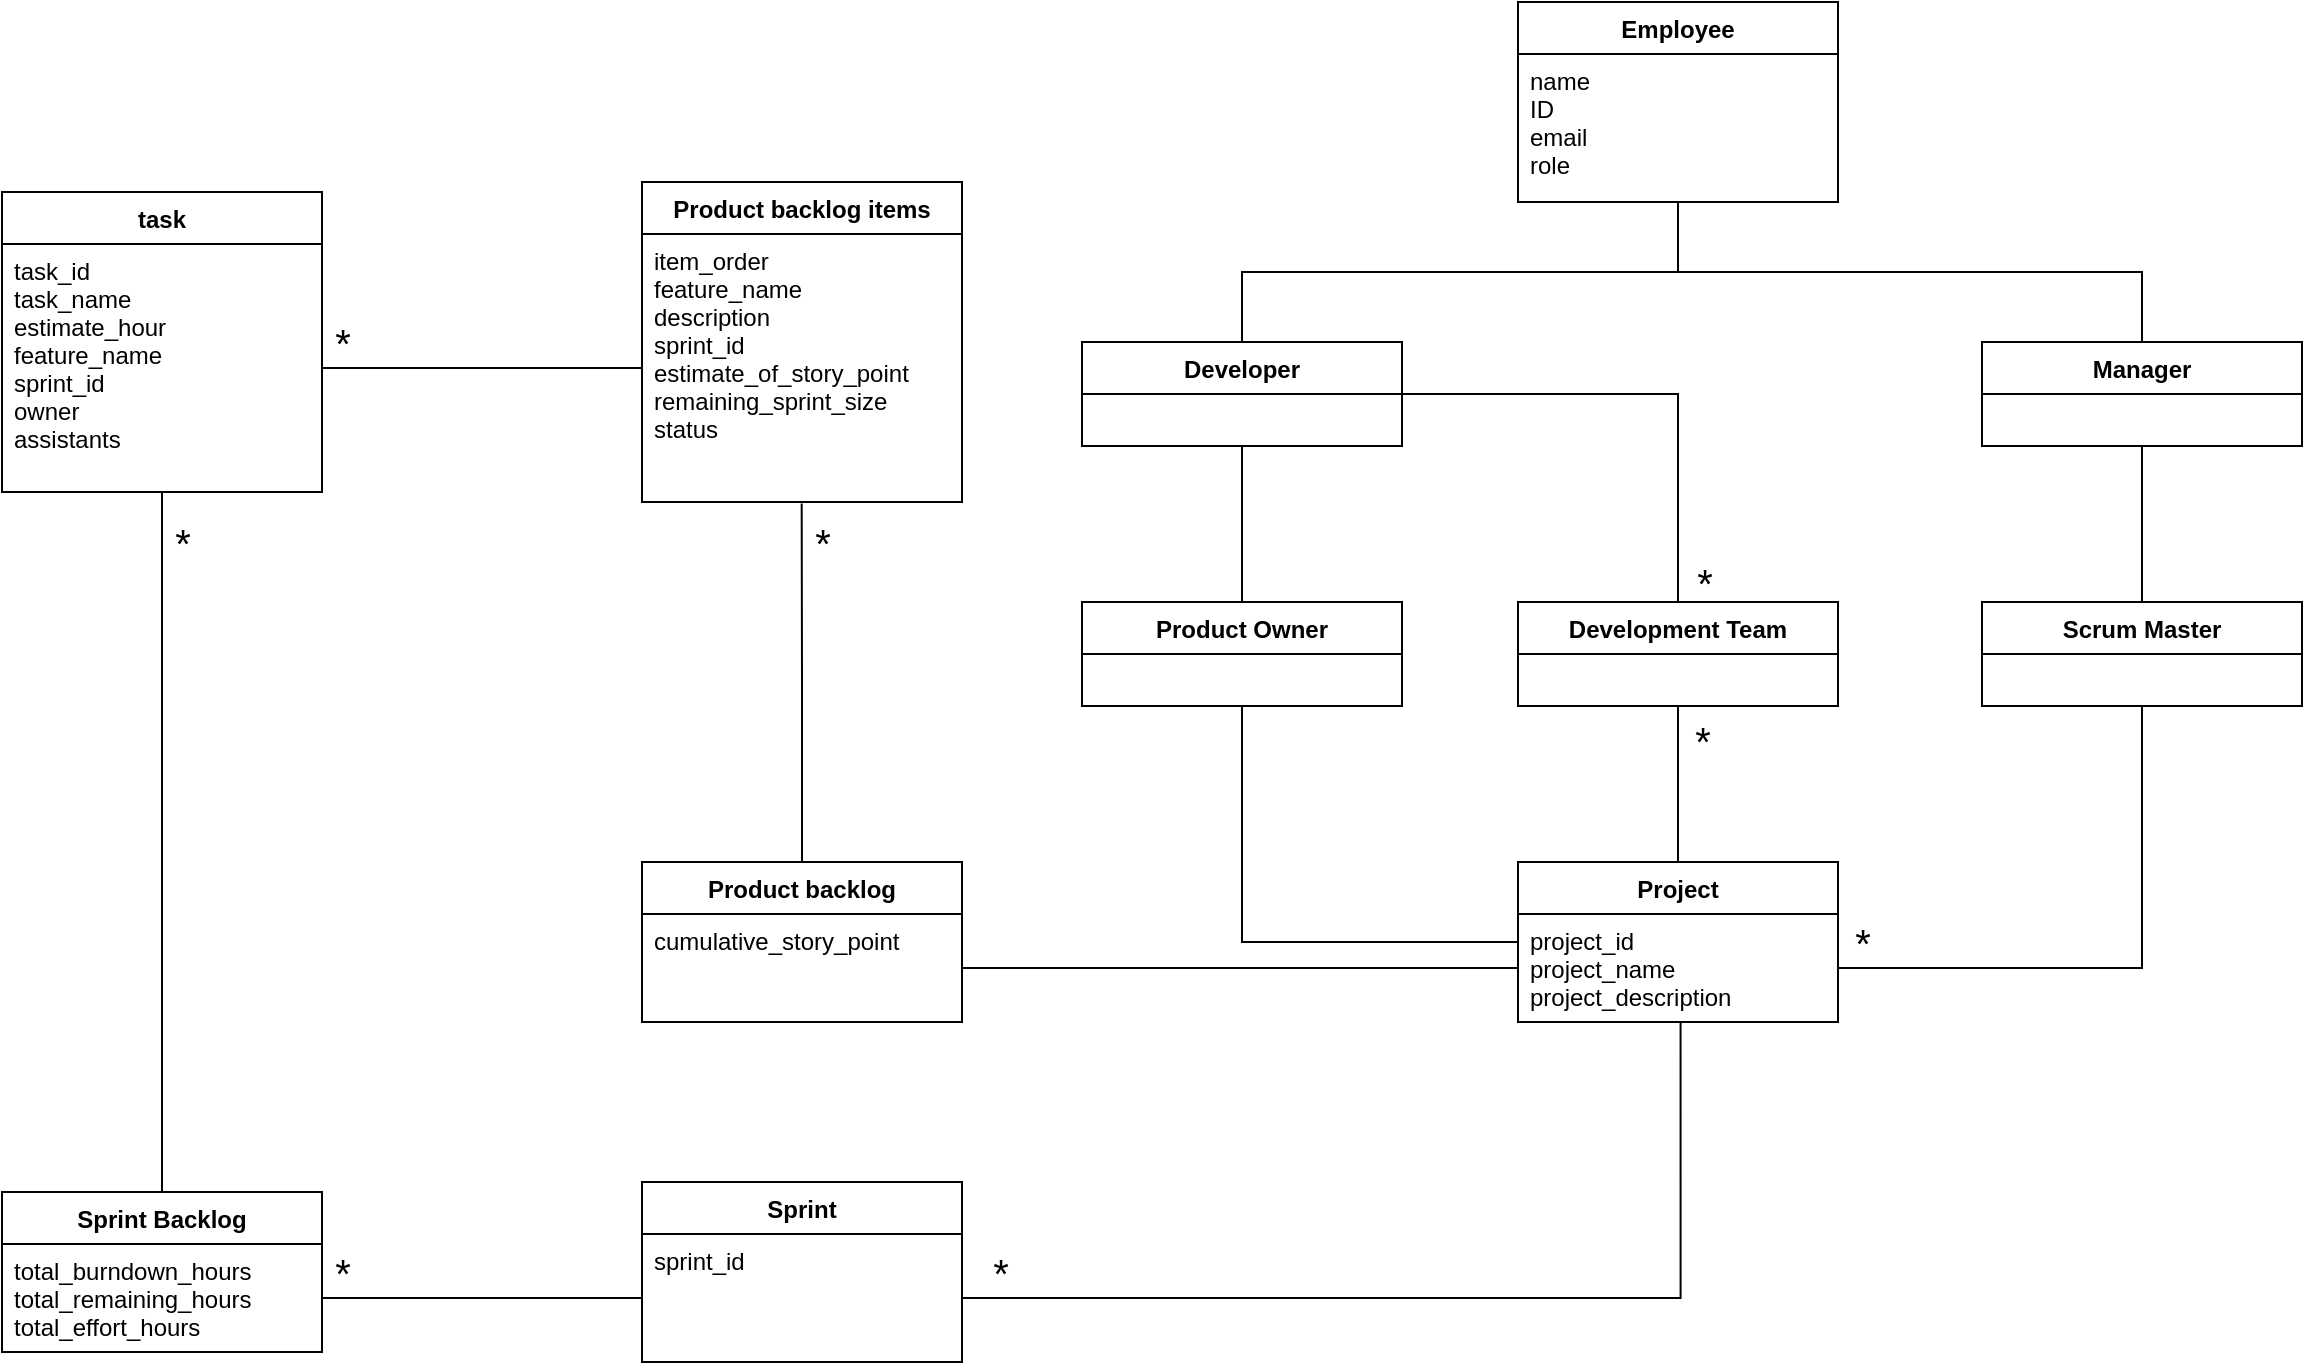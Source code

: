 <mxfile version="12.1.7" type="google" pages="1"><diagram id="-5VCmSkx551tR2VcHrNs" name="Page-1"><mxGraphModel dx="2390" dy="682" grid="1" gridSize="10" guides="1" tooltips="1" connect="1" arrows="1" fold="1" page="1" pageScale="1" pageWidth="1169" pageHeight="827" math="0" shadow="0"><root><mxCell id="0"/><mxCell id="1" parent="0"/><mxCell id="HeGoMnL2GYTJwDwlBOJS-36" style="edgeStyle=orthogonalEdgeStyle;rounded=0;orthogonalLoop=1;jettySize=auto;html=1;exitX=1;exitY=0.5;exitDx=0;exitDy=0;entryX=0.5;entryY=0;entryDx=0;entryDy=0;endArrow=none;endFill=0;fontSize=20;" edge="1" parent="1" source="EMf8oMy4gZguvvijqH0--5" target="EMf8oMy4gZguvvijqH0--14"><mxGeometry relative="1" as="geometry"/></mxCell><mxCell id="HeGoMnL2GYTJwDwlBOJS-60" value="*" style="text;html=1;resizable=0;points=[];align=center;verticalAlign=middle;labelBackgroundColor=none;fontSize=20;" vertex="1" connectable="0" parent="HeGoMnL2GYTJwDwlBOJS-36"><mxGeometry x="0.889" relative="1" as="geometry"><mxPoint x="12.5" y="3" as="offset"/></mxGeometry></mxCell><mxCell id="EMf8oMy4gZguvvijqH0--5" value="Developer" style="swimlane;fontStyle=1;align=center;verticalAlign=top;childLayout=stackLayout;horizontal=1;startSize=26;horizontalStack=0;resizeParent=1;resizeParentMax=0;resizeLast=0;collapsible=1;marginBottom=0;" parent="1" vertex="1"><mxGeometry x="90" y="180" width="160" height="52" as="geometry"/></mxCell><mxCell id="HeGoMnL2GYTJwDwlBOJS-37" style="edgeStyle=orthogonalEdgeStyle;rounded=0;orthogonalLoop=1;jettySize=auto;html=1;exitX=0.5;exitY=1;exitDx=0;exitDy=0;entryX=0.5;entryY=0;entryDx=0;entryDy=0;endArrow=none;endFill=0;fontSize=20;" edge="1" parent="1" source="EMf8oMy4gZguvvijqH0--14" target="EMf8oMy4gZguvvijqH0--23"><mxGeometry relative="1" as="geometry"/></mxCell><mxCell id="EMf8oMy4gZguvvijqH0--14" value="Development Team" style="swimlane;fontStyle=1;align=center;verticalAlign=top;childLayout=stackLayout;horizontal=1;startSize=26;horizontalStack=0;resizeParent=1;resizeParentMax=0;resizeLast=0;collapsible=1;marginBottom=0;" parent="1" vertex="1"><mxGeometry x="308" y="310" width="160" height="52" as="geometry"/></mxCell><mxCell id="HeGoMnL2GYTJwDwlBOJS-40" style="edgeStyle=orthogonalEdgeStyle;rounded=0;orthogonalLoop=1;jettySize=auto;html=1;exitX=0.5;exitY=1;exitDx=0;exitDy=0;entryX=1;entryY=0.5;entryDx=0;entryDy=0;endArrow=none;endFill=0;fontSize=20;" edge="1" parent="1" source="EMf8oMy4gZguvvijqH0--19" target="EMf8oMy4gZguvvijqH0--24"><mxGeometry relative="1" as="geometry"/></mxCell><mxCell id="HeGoMnL2GYTJwDwlBOJS-63" value="*" style="text;html=1;resizable=0;points=[];align=center;verticalAlign=middle;labelBackgroundColor=none;fontSize=20;" vertex="1" connectable="0" parent="HeGoMnL2GYTJwDwlBOJS-40"><mxGeometry x="0.929" y="1" relative="1" as="geometry"><mxPoint x="2" y="-14.5" as="offset"/></mxGeometry></mxCell><mxCell id="EMf8oMy4gZguvvijqH0--19" value="Scrum Master" style="swimlane;fontStyle=1;align=center;verticalAlign=top;childLayout=stackLayout;horizontal=1;startSize=26;horizontalStack=0;resizeParent=1;resizeParentMax=0;resizeLast=0;collapsible=1;marginBottom=0;" parent="1" vertex="1"><mxGeometry x="540" y="310" width="160" height="52" as="geometry"/></mxCell><mxCell id="EMf8oMy4gZguvvijqH0--23" value="Project" style="swimlane;fontStyle=1;align=center;verticalAlign=top;childLayout=stackLayout;horizontal=1;startSize=26;horizontalStack=0;resizeParent=1;resizeParentMax=0;resizeLast=0;collapsible=1;marginBottom=0;" parent="1" vertex="1"><mxGeometry x="308" y="440" width="160" height="80" as="geometry"/></mxCell><mxCell id="EMf8oMy4gZguvvijqH0--24" value="project_id&#10;project_name&#10;project_description" style="text;strokeColor=none;fillColor=none;align=left;verticalAlign=top;spacingLeft=4;spacingRight=4;overflow=hidden;rotatable=0;points=[[0,0.5],[1,0.5]];portConstraint=eastwest;" parent="EMf8oMy4gZguvvijqH0--23" vertex="1"><mxGeometry y="26" width="160" height="54" as="geometry"/></mxCell><mxCell id="HeGoMnL2GYTJwDwlBOJS-41" value="*" style="edgeStyle=orthogonalEdgeStyle;rounded=0;orthogonalLoop=1;jettySize=auto;html=1;exitX=0.5;exitY=0;exitDx=0;exitDy=0;endArrow=none;endFill=0;fontSize=20;entryX=0.499;entryY=1.006;entryDx=0;entryDy=0;entryPerimeter=0;labelBackgroundColor=none;" edge="1" parent="1" source="EMf8oMy4gZguvvijqH0--40" target="HeGoMnL2GYTJwDwlBOJS-18"><mxGeometry x="0.782" y="-10" relative="1" as="geometry"><mxPoint x="-50" y="320" as="targetPoint"/><Array as="points"/><mxPoint as="offset"/></mxGeometry></mxCell><mxCell id="EMf8oMy4gZguvvijqH0--40" value="Product backlog" style="swimlane;fontStyle=1;align=center;verticalAlign=top;childLayout=stackLayout;horizontal=1;startSize=26;horizontalStack=0;resizeParent=1;resizeParentMax=0;resizeLast=0;collapsible=1;marginBottom=0;" parent="1" vertex="1"><mxGeometry x="-130" y="440" width="160" height="80" as="geometry"/></mxCell><mxCell id="EMf8oMy4gZguvvijqH0--41" value="cumulative_story_point" style="text;strokeColor=none;fillColor=none;align=left;verticalAlign=top;spacingLeft=4;spacingRight=4;overflow=hidden;rotatable=0;points=[[0,0.5],[1,0.5]];portConstraint=eastwest;" parent="EMf8oMy4gZguvvijqH0--40" vertex="1"><mxGeometry y="26" width="160" height="54" as="geometry"/></mxCell><mxCell id="EMf8oMy4gZguvvijqH0--67" value="" style="endArrow=none;html=1;edgeStyle=orthogonalEdgeStyle;entryX=0.5;entryY=0;entryDx=0;entryDy=0;" parent="1" source="ApiLHRgTQ8JJOzKpIUBK-6" target="HeGoMnL2GYTJwDwlBOJS-12" edge="1"><mxGeometry relative="1" as="geometry"><mxPoint x="-370.143" y="330.0" as="sourcePoint"/><mxPoint x="-370" y="450" as="targetPoint"/><Array as="points"/></mxGeometry></mxCell><mxCell id="HeGoMnL2GYTJwDwlBOJS-58" value="*" style="text;html=1;resizable=0;points=[];align=center;verticalAlign=middle;labelBackgroundColor=none;fontSize=20;" vertex="1" connectable="0" parent="EMf8oMy4gZguvvijqH0--67"><mxGeometry x="-0.879" y="-2" relative="1" as="geometry"><mxPoint x="12" y="4" as="offset"/></mxGeometry></mxCell><mxCell id="ApiLHRgTQ8JJOzKpIUBK-6" value="task" style="swimlane;fontStyle=1;align=center;verticalAlign=top;childLayout=stackLayout;horizontal=1;startSize=26;horizontalStack=0;resizeParent=1;resizeParentMax=0;resizeLast=0;collapsible=1;marginBottom=0;" parent="1" vertex="1"><mxGeometry x="-450" y="105" width="160" height="150" as="geometry"/></mxCell><mxCell id="ApiLHRgTQ8JJOzKpIUBK-7" value="task_id&#10;task_name&#10;estimate_hour&#10;feature_name&#10;sprint_id&#10;owner&#10;assistants" style="text;strokeColor=none;fillColor=none;align=left;verticalAlign=top;spacingLeft=4;spacingRight=4;overflow=hidden;rotatable=0;points=[[0,0.5],[1,0.5]];portConstraint=eastwest;" parent="ApiLHRgTQ8JJOzKpIUBK-6" vertex="1"><mxGeometry y="26" width="160" height="124" as="geometry"/></mxCell><mxCell id="HeGoMnL2GYTJwDwlBOJS-1" value="Sprint" style="swimlane;fontStyle=1;align=center;verticalAlign=top;childLayout=stackLayout;horizontal=1;startSize=26;horizontalStack=0;resizeParent=1;resizeParentMax=0;resizeLast=0;collapsible=1;marginBottom=0;" vertex="1" parent="1"><mxGeometry x="-130" y="600" width="160" height="90" as="geometry"/></mxCell><mxCell id="HeGoMnL2GYTJwDwlBOJS-2" value="sprint_id" style="text;strokeColor=none;fillColor=none;align=left;verticalAlign=top;spacingLeft=4;spacingRight=4;overflow=hidden;rotatable=0;points=[[0,0.5],[1,0.5]];portConstraint=eastwest;" vertex="1" parent="HeGoMnL2GYTJwDwlBOJS-1"><mxGeometry y="26" width="160" height="64" as="geometry"/></mxCell><mxCell id="HeGoMnL2GYTJwDwlBOJS-12" value="Sprint Backlog" style="swimlane;fontStyle=1;align=center;verticalAlign=top;childLayout=stackLayout;horizontal=1;startSize=26;horizontalStack=0;resizeParent=1;resizeParentMax=0;resizeLast=0;collapsible=1;marginBottom=0;" vertex="1" parent="1"><mxGeometry x="-450" y="605" width="160" height="80" as="geometry"/></mxCell><mxCell id="HeGoMnL2GYTJwDwlBOJS-13" value="total_burndown_hours&#10;total_remaining_hours&#10;total_effort_hours" style="text;strokeColor=none;fillColor=none;align=left;verticalAlign=top;spacingLeft=4;spacingRight=4;overflow=hidden;rotatable=0;points=[[0,0.5],[1,0.5]];portConstraint=eastwest;" vertex="1" parent="HeGoMnL2GYTJwDwlBOJS-12"><mxGeometry y="26" width="160" height="54" as="geometry"/></mxCell><mxCell id="HeGoMnL2GYTJwDwlBOJS-17" value="Product backlog items" style="swimlane;fontStyle=1;align=center;verticalAlign=top;childLayout=stackLayout;horizontal=1;startSize=26;horizontalStack=0;resizeParent=1;resizeParentMax=0;resizeLast=0;collapsible=1;marginBottom=0;" vertex="1" parent="1"><mxGeometry x="-130" y="100" width="160" height="160" as="geometry"/></mxCell><mxCell id="HeGoMnL2GYTJwDwlBOJS-18" value="item_order&#10;feature_name&#10;description&#10;sprint_id&#10;estimate_of_story_point&#10;remaining_sprint_size&#10;status" style="text;strokeColor=none;fillColor=none;align=left;verticalAlign=top;spacingLeft=4;spacingRight=4;overflow=hidden;rotatable=0;points=[[0,0.5],[1,0.5]];portConstraint=eastwest;" vertex="1" parent="HeGoMnL2GYTJwDwlBOJS-17"><mxGeometry y="26" width="160" height="134" as="geometry"/></mxCell><mxCell id="HeGoMnL2GYTJwDwlBOJS-51" style="edgeStyle=orthogonalEdgeStyle;rounded=0;orthogonalLoop=1;jettySize=auto;html=1;exitX=0.5;exitY=1;exitDx=0;exitDy=0;entryX=0.5;entryY=0;entryDx=0;entryDy=0;endArrow=none;endFill=0;fontSize=20;" edge="1" parent="1" source="HeGoMnL2GYTJwDwlBOJS-28" target="EMf8oMy4gZguvvijqH0--5"><mxGeometry relative="1" as="geometry"/></mxCell><mxCell id="HeGoMnL2GYTJwDwlBOJS-28" value="Employee" style="swimlane;fontStyle=1;align=center;verticalAlign=top;childLayout=stackLayout;horizontal=1;startSize=26;horizontalStack=0;resizeParent=1;resizeParentMax=0;resizeLast=0;collapsible=1;marginBottom=0;" vertex="1" parent="1"><mxGeometry x="308" y="10" width="160" height="100" as="geometry"/></mxCell><mxCell id="HeGoMnL2GYTJwDwlBOJS-29" value="name&#10;ID&#10;email&#10;role" style="text;strokeColor=none;fillColor=none;align=left;verticalAlign=top;spacingLeft=4;spacingRight=4;overflow=hidden;rotatable=0;points=[[0,0.5],[1,0.5]];portConstraint=eastwest;" vertex="1" parent="HeGoMnL2GYTJwDwlBOJS-28"><mxGeometry y="26" width="160" height="74" as="geometry"/></mxCell><mxCell id="HeGoMnL2GYTJwDwlBOJS-39" style="edgeStyle=orthogonalEdgeStyle;rounded=0;orthogonalLoop=1;jettySize=auto;html=1;exitX=0.5;exitY=1;exitDx=0;exitDy=0;entryX=0.5;entryY=0;entryDx=0;entryDy=0;endArrow=none;endFill=0;fontSize=20;" edge="1" parent="1" source="HeGoMnL2GYTJwDwlBOJS-33" target="EMf8oMy4gZguvvijqH0--19"><mxGeometry relative="1" as="geometry"/></mxCell><mxCell id="HeGoMnL2GYTJwDwlBOJS-52" style="edgeStyle=orthogonalEdgeStyle;rounded=0;orthogonalLoop=1;jettySize=auto;html=1;exitX=0.5;exitY=0;exitDx=0;exitDy=0;entryX=0.5;entryY=1;entryDx=0;entryDy=0;endArrow=none;endFill=0;fontSize=20;" edge="1" parent="1" source="HeGoMnL2GYTJwDwlBOJS-33" target="HeGoMnL2GYTJwDwlBOJS-28"><mxGeometry relative="1" as="geometry"/></mxCell><mxCell id="HeGoMnL2GYTJwDwlBOJS-33" value="Manager" style="swimlane;fontStyle=1;align=center;verticalAlign=top;childLayout=stackLayout;horizontal=1;startSize=26;horizontalStack=0;resizeParent=1;resizeParentMax=0;resizeLast=0;collapsible=1;marginBottom=0;" vertex="1" parent="1"><mxGeometry x="540" y="180" width="160" height="52" as="geometry"/></mxCell><mxCell id="HeGoMnL2GYTJwDwlBOJS-35" style="edgeStyle=orthogonalEdgeStyle;rounded=0;orthogonalLoop=1;jettySize=auto;html=1;exitX=0.5;exitY=0;exitDx=0;exitDy=0;entryX=0.5;entryY=1;entryDx=0;entryDy=0;endArrow=none;endFill=0;fontSize=20;" edge="1" parent="1" source="HeGoMnL2GYTJwDwlBOJS-34" target="EMf8oMy4gZguvvijqH0--5"><mxGeometry relative="1" as="geometry"/></mxCell><mxCell id="HeGoMnL2GYTJwDwlBOJS-38" style="edgeStyle=orthogonalEdgeStyle;rounded=0;orthogonalLoop=1;jettySize=auto;html=1;exitX=0.5;exitY=1;exitDx=0;exitDy=0;endArrow=none;endFill=0;fontSize=20;" edge="1" parent="1" source="HeGoMnL2GYTJwDwlBOJS-34"><mxGeometry relative="1" as="geometry"><mxPoint x="308" y="480" as="targetPoint"/><Array as="points"><mxPoint x="170" y="480"/><mxPoint x="308" y="480"/></Array></mxGeometry></mxCell><mxCell id="HeGoMnL2GYTJwDwlBOJS-34" value="Product Owner" style="swimlane;fontStyle=1;align=center;verticalAlign=top;childLayout=stackLayout;horizontal=1;startSize=26;horizontalStack=0;resizeParent=1;resizeParentMax=0;resizeLast=0;collapsible=1;marginBottom=0;" vertex="1" parent="1"><mxGeometry x="90" y="310" width="160" height="52" as="geometry"/></mxCell><mxCell id="HeGoMnL2GYTJwDwlBOJS-42" style="edgeStyle=orthogonalEdgeStyle;rounded=0;orthogonalLoop=1;jettySize=auto;html=1;exitX=1;exitY=0.5;exitDx=0;exitDy=0;entryX=0.508;entryY=0.991;entryDx=0;entryDy=0;entryPerimeter=0;endArrow=none;endFill=0;fontSize=20;" edge="1" parent="1" source="HeGoMnL2GYTJwDwlBOJS-2" target="EMf8oMy4gZguvvijqH0--24"><mxGeometry relative="1" as="geometry"/></mxCell><mxCell id="HeGoMnL2GYTJwDwlBOJS-59" value="*" style="text;html=1;resizable=0;points=[];align=center;verticalAlign=middle;labelBackgroundColor=none;fontSize=20;" vertex="1" connectable="0" parent="HeGoMnL2GYTJwDwlBOJS-42"><mxGeometry x="-0.955" y="-4" relative="1" as="geometry"><mxPoint x="8" y="-17" as="offset"/></mxGeometry></mxCell><mxCell id="HeGoMnL2GYTJwDwlBOJS-46" style="edgeStyle=orthogonalEdgeStyle;rounded=0;orthogonalLoop=1;jettySize=auto;html=1;exitX=0;exitY=0.5;exitDx=0;exitDy=0;entryX=1;entryY=0.5;entryDx=0;entryDy=0;endArrow=none;endFill=0;fontSize=20;" edge="1" parent="1" source="HeGoMnL2GYTJwDwlBOJS-18" target="ApiLHRgTQ8JJOzKpIUBK-7"><mxGeometry relative="1" as="geometry"/></mxCell><mxCell id="HeGoMnL2GYTJwDwlBOJS-64" value="*" style="text;html=1;resizable=0;points=[];align=center;verticalAlign=middle;labelBackgroundColor=none;fontSize=20;" vertex="1" connectable="0" parent="HeGoMnL2GYTJwDwlBOJS-46"><mxGeometry x="0.712" y="-1" relative="1" as="geometry"><mxPoint x="-13.5" y="-12.5" as="offset"/></mxGeometry></mxCell><mxCell id="HeGoMnL2GYTJwDwlBOJS-54" style="edgeStyle=orthogonalEdgeStyle;rounded=0;orthogonalLoop=1;jettySize=auto;html=1;exitX=1;exitY=0.5;exitDx=0;exitDy=0;entryX=0;entryY=0.5;entryDx=0;entryDy=0;endArrow=none;endFill=0;fontSize=20;" edge="1" parent="1" source="EMf8oMy4gZguvvijqH0--41" target="EMf8oMy4gZguvvijqH0--24"><mxGeometry relative="1" as="geometry"><Array as="points"><mxPoint x="80" y="493"/><mxPoint x="80" y="493"/></Array></mxGeometry></mxCell><mxCell id="HeGoMnL2GYTJwDwlBOJS-56" style="edgeStyle=orthogonalEdgeStyle;rounded=0;orthogonalLoop=1;jettySize=auto;html=1;exitX=1;exitY=0.5;exitDx=0;exitDy=0;entryX=0;entryY=0.5;entryDx=0;entryDy=0;endArrow=none;endFill=0;fontSize=20;" edge="1" parent="1" source="HeGoMnL2GYTJwDwlBOJS-13" target="HeGoMnL2GYTJwDwlBOJS-2"><mxGeometry relative="1" as="geometry"/></mxCell><mxCell id="HeGoMnL2GYTJwDwlBOJS-57" value="*" style="text;html=1;resizable=0;points=[];align=center;verticalAlign=middle;labelBackgroundColor=none;fontSize=20;" vertex="1" connectable="0" parent="HeGoMnL2GYTJwDwlBOJS-56"><mxGeometry x="-0.829" y="1" relative="1" as="geometry"><mxPoint x="-4" y="-12" as="offset"/></mxGeometry></mxCell><mxCell id="HeGoMnL2GYTJwDwlBOJS-62" value="*" style="text;html=1;resizable=0;points=[];align=center;verticalAlign=middle;labelBackgroundColor=none;fontSize=20;" vertex="1" connectable="0" parent="1"><mxGeometry x="410.147" y="309.824" as="geometry"><mxPoint x="-10.5" y="69" as="offset"/></mxGeometry></mxCell></root></mxGraphModel></diagram></mxfile>